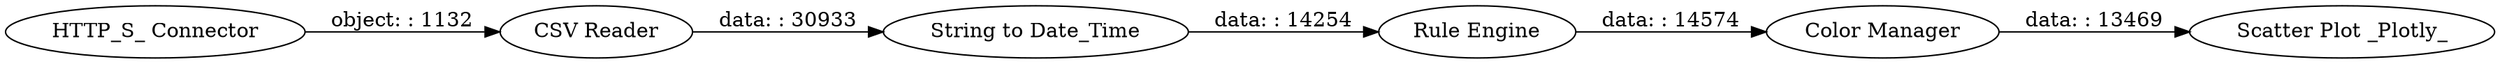 digraph {
	"-7520468557877985384_9" [label="Scatter Plot _Plotly_"]
	"-7520468557877985384_12" [label="HTTP_S_ Connector"]
	"-7520468557877985384_2" [label="String to Date_Time"]
	"-7520468557877985384_8" [label="Color Manager"]
	"-7520468557877985384_7" [label="Rule Engine"]
	"-7520468557877985384_13" [label="CSV Reader"]
	"-7520468557877985384_12" -> "-7520468557877985384_13" [label="object: : 1132"]
	"-7520468557877985384_2" -> "-7520468557877985384_7" [label="data: : 14254"]
	"-7520468557877985384_7" -> "-7520468557877985384_8" [label="data: : 14574"]
	"-7520468557877985384_8" -> "-7520468557877985384_9" [label="data: : 13469"]
	"-7520468557877985384_13" -> "-7520468557877985384_2" [label="data: : 30933"]
	rankdir=LR
}
